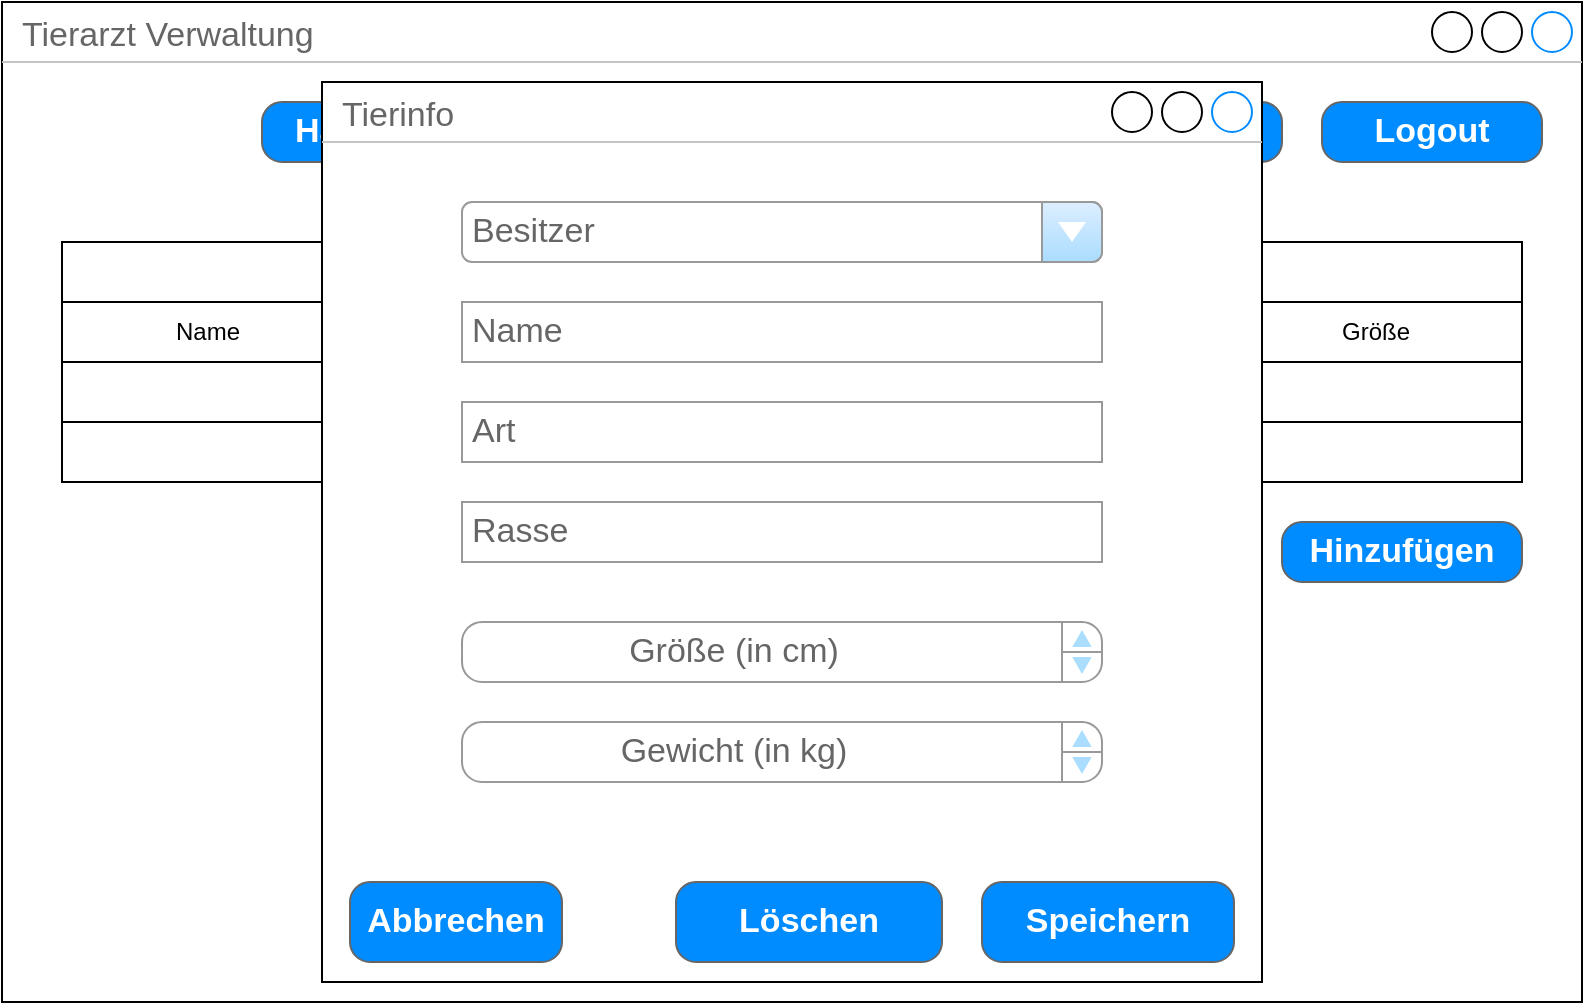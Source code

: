 <mxfile version="13.3.6" type="device"><diagram id="v5jku8EpdRO2-ojvof9i" name="Page-1"><mxGraphModel dx="1422" dy="727" grid="1" gridSize="10" guides="1" tooltips="1" connect="1" arrows="1" fold="1" page="1" pageScale="1" pageWidth="827" pageHeight="1169" math="0" shadow="0"><root><mxCell id="0"/><mxCell id="1" parent="0"/><mxCell id="fFc--IbS6-ilkoog5b3p-4" value="Tierarzt Verwaltung" style="strokeWidth=1;shadow=0;dashed=0;align=center;html=1;shape=mxgraph.mockup.containers.window;align=left;verticalAlign=top;spacingLeft=8;strokeColor2=#008cff;strokeColor3=#c4c4c4;fontColor=#666666;mainText=;fontSize=17;labelBackgroundColor=none;" parent="1" vertex="1"><mxGeometry x="80" y="120" width="790" height="500" as="geometry"/></mxCell><mxCell id="4eZbUXu3Syk_SmJUEgut-1" value="Logout" style="strokeWidth=1;shadow=0;dashed=0;align=center;html=1;shape=mxgraph.mockup.buttons.button;strokeColor=#666666;fontColor=#ffffff;mainText=;buttonStyle=round;fontSize=17;fontStyle=1;fillColor=#008cff;whiteSpace=wrap;" parent="1" vertex="1"><mxGeometry x="740" y="170" width="110" height="30" as="geometry"/></mxCell><mxCell id="4eZbUXu3Syk_SmJUEgut-2" value="Nachrichten" style="strokeWidth=1;shadow=0;dashed=0;align=center;html=1;shape=mxgraph.mockup.buttons.button;strokeColor=#666666;fontColor=#ffffff;mainText=;buttonStyle=round;fontSize=17;fontStyle=1;fillColor=#008cff;whiteSpace=wrap;" parent="1" vertex="1"><mxGeometry x="600" y="170" width="120" height="30" as="geometry"/></mxCell><mxCell id="4eZbUXu3Syk_SmJUEgut-3" value="Hauptseite" style="strokeWidth=1;shadow=0;dashed=0;align=center;html=1;shape=mxgraph.mockup.buttons.button;strokeColor=#666666;fontColor=#ffffff;mainText=;buttonStyle=round;fontSize=17;fontStyle=1;fillColor=#008cff;whiteSpace=wrap;" parent="1" vertex="1"><mxGeometry x="210" y="170" width="120" height="30" as="geometry"/></mxCell><mxCell id="4eZbUXu3Syk_SmJUEgut-4" value="Termine" style="strokeWidth=1;shadow=0;dashed=0;align=center;html=1;shape=mxgraph.mockup.buttons.button;strokeColor=#666666;fontColor=#ffffff;mainText=;buttonStyle=round;fontSize=17;fontStyle=1;fillColor=#008cff;whiteSpace=wrap;" parent="1" vertex="1"><mxGeometry x="340" y="170" width="120" height="30" as="geometry"/></mxCell><mxCell id="4eZbUXu3Syk_SmJUEgut-5" value="Verwaltung" style="strokeWidth=1;shadow=0;dashed=0;align=center;html=1;shape=mxgraph.mockup.buttons.button;strokeColor=#666666;fontColor=#ffffff;mainText=;buttonStyle=round;fontSize=17;fontStyle=1;fillColor=#008cff;whiteSpace=wrap;" parent="1" vertex="1"><mxGeometry x="470" y="170" width="120" height="30" as="geometry"/></mxCell><mxCell id="4eZbUXu3Syk_SmJUEgut-6" value="Tiere" style="shape=table;html=1;whiteSpace=wrap;startSize=30;container=1;collapsible=0;childLayout=tableLayout;fontStyle=1;align=center;" parent="1" vertex="1"><mxGeometry x="110" y="240" width="730" height="120" as="geometry"/></mxCell><mxCell id="4eZbUXu3Syk_SmJUEgut-7" value="" style="shape=partialRectangle;html=1;whiteSpace=wrap;collapsible=0;dropTarget=0;pointerEvents=0;fillColor=none;top=0;left=0;bottom=0;right=0;points=[[0,0.5],[1,0.5]];portConstraint=eastwest;" parent="4eZbUXu3Syk_SmJUEgut-6" vertex="1"><mxGeometry y="30" width="730" height="30" as="geometry"/></mxCell><mxCell id="4eZbUXu3Syk_SmJUEgut-8" value="Name" style="shape=partialRectangle;html=1;whiteSpace=wrap;connectable=0;fillColor=none;top=0;left=0;bottom=0;right=0;overflow=hidden;" parent="4eZbUXu3Syk_SmJUEgut-7" vertex="1"><mxGeometry width="146" height="30" as="geometry"/></mxCell><mxCell id="4eZbUXu3Syk_SmJUEgut-9" value="Art" style="shape=partialRectangle;html=1;whiteSpace=wrap;connectable=0;fillColor=none;top=0;left=0;bottom=0;right=0;overflow=hidden;" parent="4eZbUXu3Syk_SmJUEgut-7" vertex="1"><mxGeometry x="146" width="145" height="30" as="geometry"/></mxCell><mxCell id="4eZbUXu3Syk_SmJUEgut-10" value="Rasse" style="shape=partialRectangle;html=1;whiteSpace=wrap;connectable=0;fillColor=none;top=0;left=0;bottom=0;right=0;overflow=hidden;" parent="4eZbUXu3Syk_SmJUEgut-7" vertex="1"><mxGeometry x="291" width="146" height="30" as="geometry"/></mxCell><mxCell id="4eZbUXu3Syk_SmJUEgut-19" value="Gewicht" style="shape=partialRectangle;html=1;whiteSpace=wrap;connectable=0;fillColor=none;top=0;left=0;bottom=0;right=0;overflow=hidden;" parent="4eZbUXu3Syk_SmJUEgut-7" vertex="1"><mxGeometry x="437" width="147" height="30" as="geometry"/></mxCell><mxCell id="4eZbUXu3Syk_SmJUEgut-22" value="Größe" style="shape=partialRectangle;html=1;whiteSpace=wrap;connectable=0;fillColor=none;top=0;left=0;bottom=0;right=0;overflow=hidden;" parent="4eZbUXu3Syk_SmJUEgut-7" vertex="1"><mxGeometry x="584" width="146" height="30" as="geometry"/></mxCell><mxCell id="4eZbUXu3Syk_SmJUEgut-11" value="" style="shape=partialRectangle;html=1;whiteSpace=wrap;collapsible=0;dropTarget=0;pointerEvents=0;fillColor=none;top=0;left=0;bottom=0;right=0;points=[[0,0.5],[1,0.5]];portConstraint=eastwest;" parent="4eZbUXu3Syk_SmJUEgut-6" vertex="1"><mxGeometry y="60" width="730" height="30" as="geometry"/></mxCell><mxCell id="4eZbUXu3Syk_SmJUEgut-12" value="" style="shape=partialRectangle;html=1;whiteSpace=wrap;connectable=0;fillColor=none;top=0;left=0;bottom=0;right=0;overflow=hidden;" parent="4eZbUXu3Syk_SmJUEgut-11" vertex="1"><mxGeometry width="146" height="30" as="geometry"/></mxCell><mxCell id="4eZbUXu3Syk_SmJUEgut-13" value="" style="shape=partialRectangle;html=1;whiteSpace=wrap;connectable=0;fillColor=none;top=0;left=0;bottom=0;right=0;overflow=hidden;" parent="4eZbUXu3Syk_SmJUEgut-11" vertex="1"><mxGeometry x="146" width="145" height="30" as="geometry"/></mxCell><mxCell id="4eZbUXu3Syk_SmJUEgut-14" value="" style="shape=partialRectangle;html=1;whiteSpace=wrap;connectable=0;fillColor=none;top=0;left=0;bottom=0;right=0;overflow=hidden;" parent="4eZbUXu3Syk_SmJUEgut-11" vertex="1"><mxGeometry x="291" width="146" height="30" as="geometry"/></mxCell><mxCell id="4eZbUXu3Syk_SmJUEgut-20" style="shape=partialRectangle;html=1;whiteSpace=wrap;connectable=0;fillColor=none;top=0;left=0;bottom=0;right=0;overflow=hidden;" parent="4eZbUXu3Syk_SmJUEgut-11" vertex="1"><mxGeometry x="437" width="147" height="30" as="geometry"/></mxCell><mxCell id="4eZbUXu3Syk_SmJUEgut-23" style="shape=partialRectangle;html=1;whiteSpace=wrap;connectable=0;fillColor=none;top=0;left=0;bottom=0;right=0;overflow=hidden;" parent="4eZbUXu3Syk_SmJUEgut-11" vertex="1"><mxGeometry x="584" width="146" height="30" as="geometry"/></mxCell><mxCell id="4eZbUXu3Syk_SmJUEgut-15" value="" style="shape=partialRectangle;html=1;whiteSpace=wrap;collapsible=0;dropTarget=0;pointerEvents=0;fillColor=none;top=0;left=0;bottom=0;right=0;points=[[0,0.5],[1,0.5]];portConstraint=eastwest;" parent="4eZbUXu3Syk_SmJUEgut-6" vertex="1"><mxGeometry y="90" width="730" height="30" as="geometry"/></mxCell><mxCell id="4eZbUXu3Syk_SmJUEgut-16" value="" style="shape=partialRectangle;html=1;whiteSpace=wrap;connectable=0;fillColor=none;top=0;left=0;bottom=0;right=0;overflow=hidden;" parent="4eZbUXu3Syk_SmJUEgut-15" vertex="1"><mxGeometry width="146" height="30" as="geometry"/></mxCell><mxCell id="4eZbUXu3Syk_SmJUEgut-17" value="" style="shape=partialRectangle;html=1;whiteSpace=wrap;connectable=0;fillColor=none;top=0;left=0;bottom=0;right=0;overflow=hidden;" parent="4eZbUXu3Syk_SmJUEgut-15" vertex="1"><mxGeometry x="146" width="145" height="30" as="geometry"/></mxCell><mxCell id="4eZbUXu3Syk_SmJUEgut-18" value="" style="shape=partialRectangle;html=1;whiteSpace=wrap;connectable=0;fillColor=none;top=0;left=0;bottom=0;right=0;overflow=hidden;" parent="4eZbUXu3Syk_SmJUEgut-15" vertex="1"><mxGeometry x="291" width="146" height="30" as="geometry"/></mxCell><mxCell id="4eZbUXu3Syk_SmJUEgut-21" style="shape=partialRectangle;html=1;whiteSpace=wrap;connectable=0;fillColor=none;top=0;left=0;bottom=0;right=0;overflow=hidden;" parent="4eZbUXu3Syk_SmJUEgut-15" vertex="1"><mxGeometry x="437" width="147" height="30" as="geometry"/></mxCell><mxCell id="4eZbUXu3Syk_SmJUEgut-24" style="shape=partialRectangle;html=1;whiteSpace=wrap;connectable=0;fillColor=none;top=0;left=0;bottom=0;right=0;overflow=hidden;" parent="4eZbUXu3Syk_SmJUEgut-15" vertex="1"><mxGeometry x="584" width="146" height="30" as="geometry"/></mxCell><mxCell id="4eZbUXu3Syk_SmJUEgut-25" value="Hinzufügen" style="strokeWidth=1;shadow=0;dashed=0;align=center;html=1;shape=mxgraph.mockup.buttons.button;strokeColor=#666666;fontColor=#ffffff;mainText=;buttonStyle=round;fontSize=17;fontStyle=1;fillColor=#008cff;whiteSpace=wrap;" parent="1" vertex="1"><mxGeometry x="720" y="380" width="120" height="30" as="geometry"/></mxCell><mxCell id="mMH8Py302bKxgdyrxqGl-1" value="Tierinfo" style="strokeWidth=1;shadow=0;dashed=0;align=center;html=1;shape=mxgraph.mockup.containers.window;align=left;verticalAlign=top;spacingLeft=8;strokeColor2=#008cff;strokeColor3=#c4c4c4;fontColor=#666666;mainText=;fontSize=17;labelBackgroundColor=none;" parent="1" vertex="1"><mxGeometry x="240" y="160" width="470" height="450" as="geometry"/></mxCell><mxCell id="mMH8Py302bKxgdyrxqGl-2" value="Besitzer" style="strokeWidth=1;shadow=0;dashed=0;align=center;html=1;shape=mxgraph.mockup.forms.comboBox;strokeColor=#999999;fillColor=#ddeeff;align=left;fillColor2=#aaddff;mainText=;fontColor=#666666;fontSize=17;spacingLeft=3;" parent="1" vertex="1"><mxGeometry x="310" y="220" width="320" height="30" as="geometry"/></mxCell><mxCell id="mMH8Py302bKxgdyrxqGl-5" value="Name" style="strokeWidth=1;shadow=0;dashed=0;align=center;html=1;shape=mxgraph.mockup.forms.pwField;strokeColor=#999999;mainText=;align=left;fontColor=#666666;fontSize=17;spacingLeft=3;" parent="1" vertex="1"><mxGeometry x="310" y="270" width="320" height="30" as="geometry"/></mxCell><mxCell id="mMH8Py302bKxgdyrxqGl-6" value="Art" style="strokeWidth=1;shadow=0;dashed=0;align=center;html=1;shape=mxgraph.mockup.forms.pwField;strokeColor=#999999;mainText=;align=left;fontColor=#666666;fontSize=17;spacingLeft=3;" parent="1" vertex="1"><mxGeometry x="310" y="320" width="320" height="30" as="geometry"/></mxCell><mxCell id="mMH8Py302bKxgdyrxqGl-7" value="Rasse" style="strokeWidth=1;shadow=0;dashed=0;align=center;html=1;shape=mxgraph.mockup.forms.pwField;strokeColor=#999999;mainText=;align=left;fontColor=#666666;fontSize=17;spacingLeft=3;" parent="1" vertex="1"><mxGeometry x="310" y="370" width="320" height="30" as="geometry"/></mxCell><mxCell id="mMH8Py302bKxgdyrxqGl-8" value="&lt;table style=&quot;width: 100% ; height: 100%&quot; cellspacing=&quot;0&quot; cellpadding=&quot;0&quot;&gt;&lt;tbody&gt;&lt;tr&gt;&lt;td style=&quot;width: 85%&quot;&gt;Größe (in cm)&lt;br&gt;&lt;/td&gt;&lt;td style=&quot;width: 15%&quot;&gt;&lt;br&gt;&lt;/td&gt;&lt;/tr&gt;&lt;/tbody&gt;&lt;/table&gt;" style="strokeWidth=1;shadow=0;dashed=0;align=center;html=1;shape=mxgraph.mockup.forms.spinner;strokeColor=#999999;spinLayout=right;spinStyle=normal;adjStyle=triangle;fillColor=#aaddff;fontSize=17;fontColor=#666666;mainText=;html=1;overflow=fill;" parent="1" vertex="1"><mxGeometry x="310" y="430" width="320" height="30" as="geometry"/></mxCell><mxCell id="mMH8Py302bKxgdyrxqGl-9" value="&lt;table style=&quot;width: 100% ; height: 100%&quot; cellspacing=&quot;0&quot; cellpadding=&quot;0&quot;&gt;&lt;tbody&gt;&lt;tr&gt;&lt;td style=&quot;width: 85%&quot;&gt;Gewicht (in kg)&lt;br&gt;&lt;/td&gt;&lt;td style=&quot;width: 15%&quot;&gt;&lt;br&gt;&lt;/td&gt;&lt;/tr&gt;&lt;/tbody&gt;&lt;/table&gt;" style="strokeWidth=1;shadow=0;dashed=0;align=center;html=1;shape=mxgraph.mockup.forms.spinner;strokeColor=#999999;spinLayout=right;spinStyle=normal;adjStyle=triangle;fillColor=#aaddff;fontSize=17;fontColor=#666666;mainText=;html=1;overflow=fill;" parent="1" vertex="1"><mxGeometry x="310" y="480" width="320" height="30" as="geometry"/></mxCell><mxCell id="mMH8Py302bKxgdyrxqGl-10" value="Abbrechen" style="strokeWidth=1;shadow=0;dashed=0;align=center;html=1;shape=mxgraph.mockup.buttons.button;strokeColor=#666666;fontColor=#ffffff;mainText=;buttonStyle=round;fontSize=17;fontStyle=1;fillColor=#008cff;whiteSpace=wrap;" parent="1" vertex="1"><mxGeometry x="254" y="560" width="106" height="40" as="geometry"/></mxCell><mxCell id="mMH8Py302bKxgdyrxqGl-11" value="Löschen" style="strokeWidth=1;shadow=0;dashed=0;align=center;html=1;shape=mxgraph.mockup.buttons.button;strokeColor=#666666;fontColor=#ffffff;mainText=;buttonStyle=round;fontSize=17;fontStyle=1;fillColor=#008cff;whiteSpace=wrap;" parent="1" vertex="1"><mxGeometry x="417" y="560" width="133" height="40" as="geometry"/></mxCell><mxCell id="mMH8Py302bKxgdyrxqGl-12" value="Speichern" style="strokeWidth=1;shadow=0;dashed=0;align=center;html=1;shape=mxgraph.mockup.buttons.button;strokeColor=#666666;fontColor=#ffffff;mainText=;buttonStyle=round;fontSize=17;fontStyle=1;fillColor=#008cff;whiteSpace=wrap;" parent="1" vertex="1"><mxGeometry x="570" y="560" width="126" height="40" as="geometry"/></mxCell></root></mxGraphModel></diagram></mxfile>